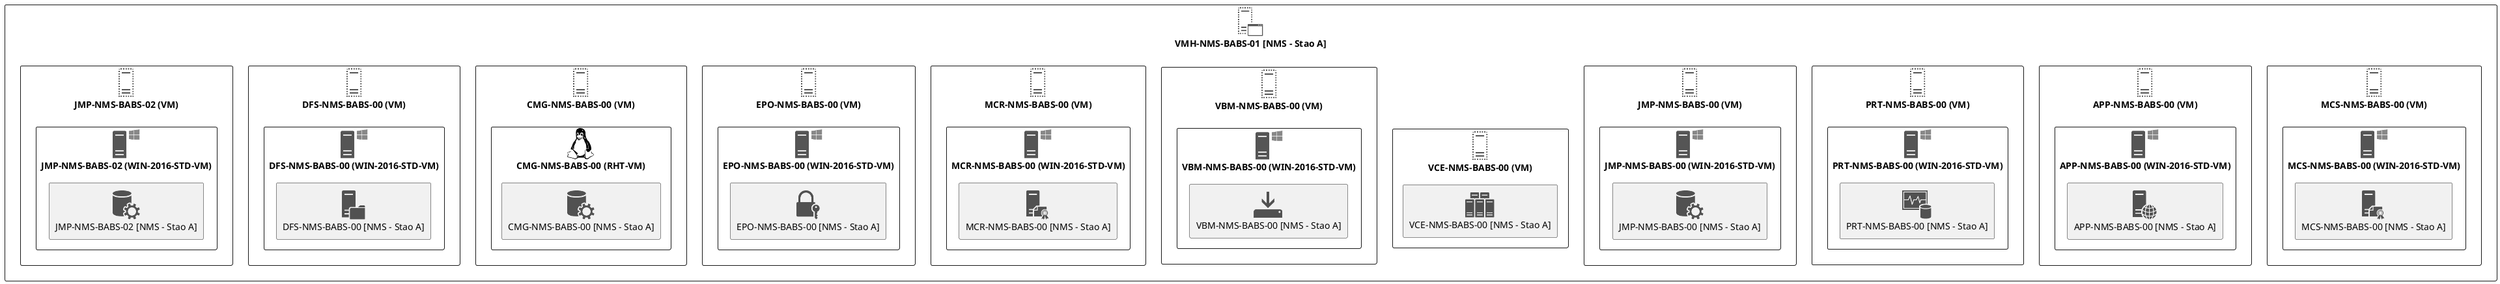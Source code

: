 @startuml
skinparam monochrome true
skinparam componentStyle uml2
!include <office/servers/virtual_application_server>
!include <office/Servers/virtual_server>
!include <office/Servers/windows_server>
!include <office/servers/certificate_authority>
!include <office/Servers/virtual_server>
!include <office/Servers/windows_server>
!include <office/servers/web_server>
!include <office/Servers/virtual_server>
!include <office/Servers/windows_server>
!include <office/databases/monitoring_store>
!include <office/Servers/virtual_server>
!include <office/Servers/windows_server>
!include <office/services/central_management_service>
!include <office/Servers/virtual_server>
!include <office/Servers/server_farm>
!include <office/Servers/virtual_server>
!include <office/Servers/windows_server>
!include <office/concepts/backup_local>
!include <office/Servers/virtual_server>
!include <office/Servers/windows_server>
!include <office/servers/certificate_authority>
!include <office/Servers/virtual_server>
!include <office/Servers/windows_server>
!include <office/Security/lock_with_key_security>
!include <office/Servers/virtual_server>
!include <cloudinsight/linux>
!include <office/communications/central_management_service>
!include <office/Servers/virtual_server>
!include <office/Servers/windows_server>
!include <office/Servers/file_server>
!include <office/Servers/virtual_server>
!include <office/Servers/windows_server>
!include <office/services/central_management_service>

show stereotype

rectangle VMH__S_NMS__S_BABS__S_01__F__aA_NMS__F___S___F_Stao__F_A_aC_ as "VMH-NMS-BABS-01 [NMS - Stao A]" <<$virtual_application_server>> {
	rectangle MCS__S_NMS__S_BABS__S_00__F___N_VM__O_ as "MCS-NMS-BABS-00 (VM)" <<$virtual_server>> {
		rectangle MCS__S_NMS__S_BABS__S_00__F___N_WIN__S_2016__S_STD__S_VM__O_ as "MCS-NMS-BABS-00 (WIN-2016-STD-VM)" <<$windows_server>> {
			rectangle MCS__S_NMS__S_BABS__S_00__F__aA_NMS__F___S___F_Stao__F_A_aC_ as "MCS-NMS-BABS-00 [NMS - Stao A]" <<$certificate_authority>> {
			
			}
		}
	}
	rectangle APP__S_NMS__S_BABS__S_00__F___N_VM__O_ as "APP-NMS-BABS-00 (VM)" <<$virtual_server>> {
		rectangle APP__S_NMS__S_BABS__S_00__F___N_WIN__S_2016__S_STD__S_VM__O_ as "APP-NMS-BABS-00 (WIN-2016-STD-VM)" <<$windows_server>> {
			rectangle APP__S_NMS__S_BABS__S_00__F__aA_NMS__F___S___F_Stao__F_A_aC_ as "APP-NMS-BABS-00 [NMS - Stao A]" <<$web_server>> {
			
			}
		}
	}
	rectangle PRT__S_NMS__S_BABS__S_00__F___N_VM__O_ as "PRT-NMS-BABS-00 (VM)" <<$virtual_server>> {
		rectangle PRT__S_NMS__S_BABS__S_00__F___N_WIN__S_2016__S_STD__S_VM__O_ as "PRT-NMS-BABS-00 (WIN-2016-STD-VM)" <<$windows_server>> {
			rectangle PRT__S_NMS__S_BABS__S_00__F__aA_NMS__F___S___F_Stao__F_A_aC_ as "PRT-NMS-BABS-00 [NMS - Stao A]" <<$monitoring_store>> {
			
			}
		}
	}
	rectangle JMP__S_NMS__S_BABS__S_00__F___N_VM__O_ as "JMP-NMS-BABS-00 (VM)" <<$virtual_server>> {
		rectangle JMP__S_NMS__S_BABS__S_00__F___N_WIN__S_2016__S_STD__S_VM__O_ as "JMP-NMS-BABS-00 (WIN-2016-STD-VM)" <<$windows_server>> {
			rectangle JMP__S_NMS__S_BABS__S_00__F__aA_NMS__F___S___F_Stao__F_A_aC_ as "JMP-NMS-BABS-00 [NMS - Stao A]" <<$central_management_service>> {
			
			}
		}
	}
	rectangle VCE__S_NMS__S_BABS__S_00__F___N_VM__O_ as "VCE-NMS-BABS-00 (VM)" <<$virtual_server>> {
		rectangle VCE__S_NMS__S_BABS__S_00__F__aA_NMS__F___S___F_Stao__F_A_aC_ as "VCE-NMS-BABS-00 [NMS - Stao A]" <<$server_farm>> {
		
		}
	}
	rectangle VBM__S_NMS__S_BABS__S_00__F___N_VM__O_ as "VBM-NMS-BABS-00 (VM)" <<$virtual_server>> {
		rectangle VBM__S_NMS__S_BABS__S_00__F___N_WIN__S_2016__S_STD__S_VM__O_ as "VBM-NMS-BABS-00 (WIN-2016-STD-VM)" <<$windows_server>> {
			rectangle VBM__S_NMS__S_BABS__S_00__F__aA_NMS__F___S___F_Stao__F_A_aC_ as "VBM-NMS-BABS-00 [NMS - Stao A]" <<$backup_local>> {
			
			}
		}
	}
	rectangle MCR__S_NMS__S_BABS__S_00__F___N_VM__O_ as "MCR-NMS-BABS-00 (VM)" <<$virtual_server>> {
		rectangle MCR__S_NMS__S_BABS__S_00__F___N_WIN__S_2016__S_STD__S_VM__O_ as "MCR-NMS-BABS-00 (WIN-2016-STD-VM)" <<$windows_server>> {
			rectangle MCR__S_NMS__S_BABS__S_00__F__aA_NMS__F___S___F_Stao__F_A_aC_ as "MCR-NMS-BABS-00 [NMS - Stao A]" <<$certificate_authority>> {
			
			}
		}
	}
	rectangle EPO__S_NMS__S_BABS__S_00__F___N_VM__O_ as "EPO-NMS-BABS-00 (VM)" <<$virtual_server>> {
		rectangle EPO__S_NMS__S_BABS__S_00__F___N_WIN__S_2016__S_STD__S_VM__O_ as "EPO-NMS-BABS-00 (WIN-2016-STD-VM)" <<$windows_server>> {
			rectangle EPO__S_NMS__S_BABS__S_00__F__aA_NMS__F___S___F_Stao__F_A_aC_ as "EPO-NMS-BABS-00 [NMS - Stao A]" <<$lock_with_key_security>> {
			
			}
		}
	}
	rectangle CMG__S_NMS__S_BABS__S_00__F___N_VM__O_ as "CMG-NMS-BABS-00 (VM)" <<$virtual_server>> {
		rectangle CMG__S_NMS__S_BABS__S_00__F___N_RHT__S_VM__O_ as "CMG-NMS-BABS-00 (RHT-VM)" <<$linux>> {
			rectangle CMG__S_NMS__S_BABS__S_00__F__aA_NMS__F___S___F_Stao__F_A_aC_ as "CMG-NMS-BABS-00 [NMS - Stao A]" <<$central_management_service>> {
			
			}
		}
	}
	rectangle DFS__S_NMS__S_BABS__S_00__F___N_VM__O_ as "DFS-NMS-BABS-00 (VM)" <<$virtual_server>> {
		rectangle DFS__S_NMS__S_BABS__S_00__F___N_WIN__S_2016__S_STD__S_VM__O_ as "DFS-NMS-BABS-00 (WIN-2016-STD-VM)" <<$windows_server>> {
			rectangle DFS__S_NMS__S_BABS__S_00__F__aA_NMS__F___S___F_Stao__F_A_aC_ as "DFS-NMS-BABS-00 [NMS - Stao A]" <<$file_server>> {
			
			}
		}
	}
	rectangle JMP__S_NMS__S_BABS__S_02__F___N_VM__O_ as "JMP-NMS-BABS-02 (VM)" <<$virtual_server>> {
		rectangle JMP__S_NMS__S_BABS__S_02__F___N_WIN__S_2016__S_STD__S_VM__O_ as "JMP-NMS-BABS-02 (WIN-2016-STD-VM)" <<$windows_server>> {
			rectangle JMP__S_NMS__S_BABS__S_02__F__aA_NMS__F___S___F_Stao__F_A_aC_ as "JMP-NMS-BABS-02 [NMS - Stao A]" <<$central_management_service>> {
			
			}
		}
	}
}


' Begin Protected Region [[layouting]]

' End Protected Region   [[layouting]]

@enduml
' Actifsource ID=[dc5bfacd-eaac-11e8-88d3-bfc6b992bdec,8a6aed4d-0e95-11e9-9f19-6d15636f4ecc,Hash]
